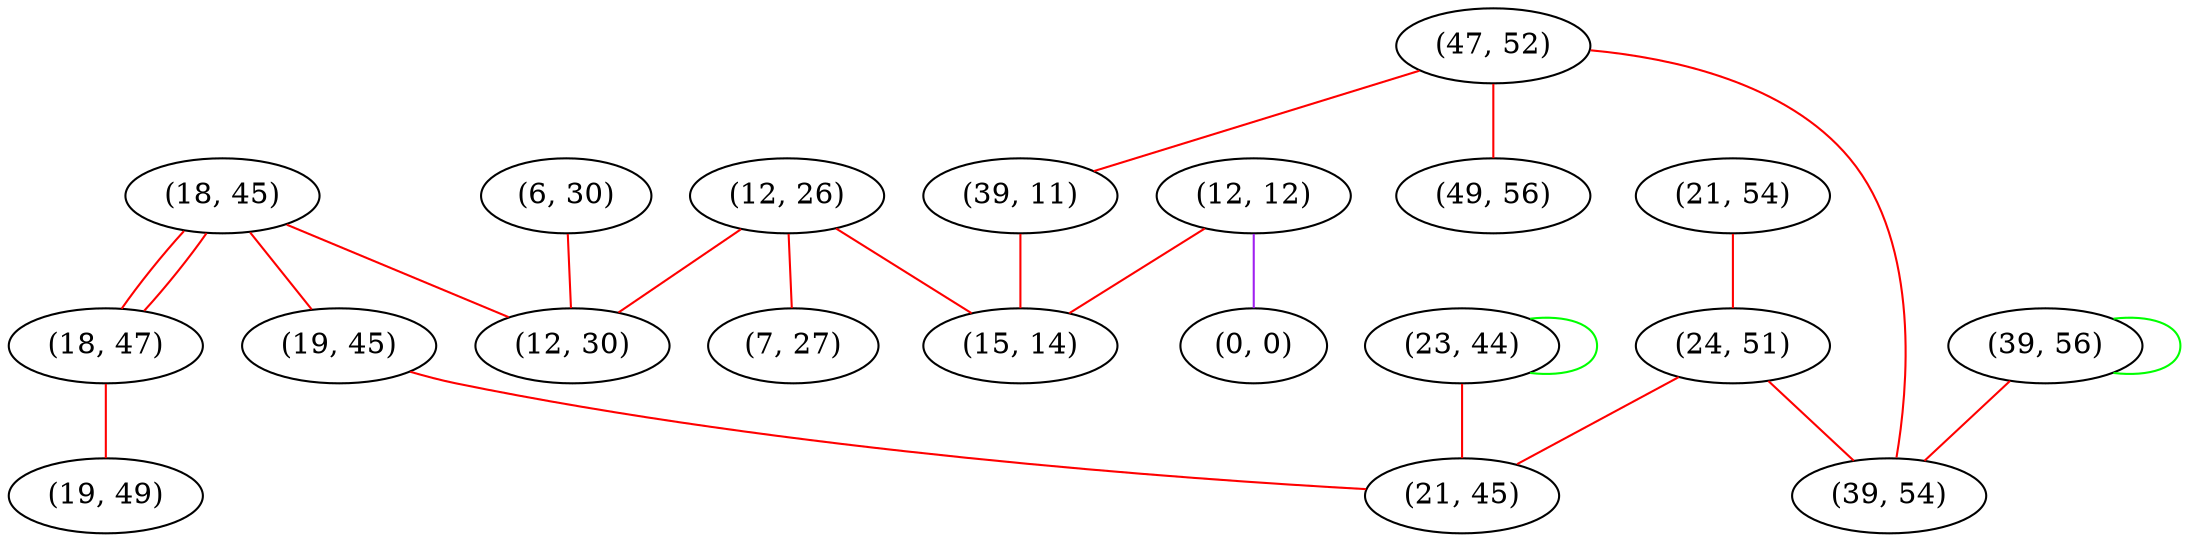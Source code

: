 graph "" {
"(18, 45)";
"(12, 12)";
"(18, 47)";
"(12, 26)";
"(19, 49)";
"(21, 54)";
"(24, 51)";
"(0, 0)";
"(6, 30)";
"(47, 52)";
"(49, 56)";
"(39, 56)";
"(12, 30)";
"(19, 45)";
"(23, 44)";
"(39, 11)";
"(15, 14)";
"(21, 45)";
"(7, 27)";
"(39, 54)";
"(18, 45)" -- "(18, 47)"  [color=red, key=0, weight=1];
"(18, 45)" -- "(18, 47)"  [color=red, key=1, weight=1];
"(18, 45)" -- "(12, 30)"  [color=red, key=0, weight=1];
"(18, 45)" -- "(19, 45)"  [color=red, key=0, weight=1];
"(12, 12)" -- "(15, 14)"  [color=red, key=0, weight=1];
"(12, 12)" -- "(0, 0)"  [color=purple, key=0, weight=4];
"(18, 47)" -- "(19, 49)"  [color=red, key=0, weight=1];
"(12, 26)" -- "(7, 27)"  [color=red, key=0, weight=1];
"(12, 26)" -- "(15, 14)"  [color=red, key=0, weight=1];
"(12, 26)" -- "(12, 30)"  [color=red, key=0, weight=1];
"(21, 54)" -- "(24, 51)"  [color=red, key=0, weight=1];
"(24, 51)" -- "(39, 54)"  [color=red, key=0, weight=1];
"(24, 51)" -- "(21, 45)"  [color=red, key=0, weight=1];
"(6, 30)" -- "(12, 30)"  [color=red, key=0, weight=1];
"(47, 52)" -- "(39, 11)"  [color=red, key=0, weight=1];
"(47, 52)" -- "(39, 54)"  [color=red, key=0, weight=1];
"(47, 52)" -- "(49, 56)"  [color=red, key=0, weight=1];
"(39, 56)" -- "(39, 54)"  [color=red, key=0, weight=1];
"(39, 56)" -- "(39, 56)"  [color=green, key=0, weight=2];
"(19, 45)" -- "(21, 45)"  [color=red, key=0, weight=1];
"(23, 44)" -- "(23, 44)"  [color=green, key=0, weight=2];
"(23, 44)" -- "(21, 45)"  [color=red, key=0, weight=1];
"(39, 11)" -- "(15, 14)"  [color=red, key=0, weight=1];
}
